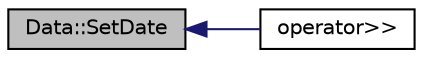 digraph "Data::SetDate"
{
  edge [fontname="Helvetica",fontsize="10",labelfontname="Helvetica",labelfontsize="10"];
  node [fontname="Helvetica",fontsize="10",shape=record];
  rankdir="LR";
  Node31 [label="Data::SetDate",height=0.2,width=0.4,color="black", fillcolor="grey75", style="filled", fontcolor="black"];
  Node31 -> Node32 [dir="back",color="midnightblue",fontsize="10",style="solid",fontname="Helvetica"];
  Node32 [label="operator\>\>",height=0.2,width=0.4,color="black", fillcolor="white", style="filled",URL="$_data_8h.html#a1bde51a4c4ece0c86e74920f63a0b783"];
}
